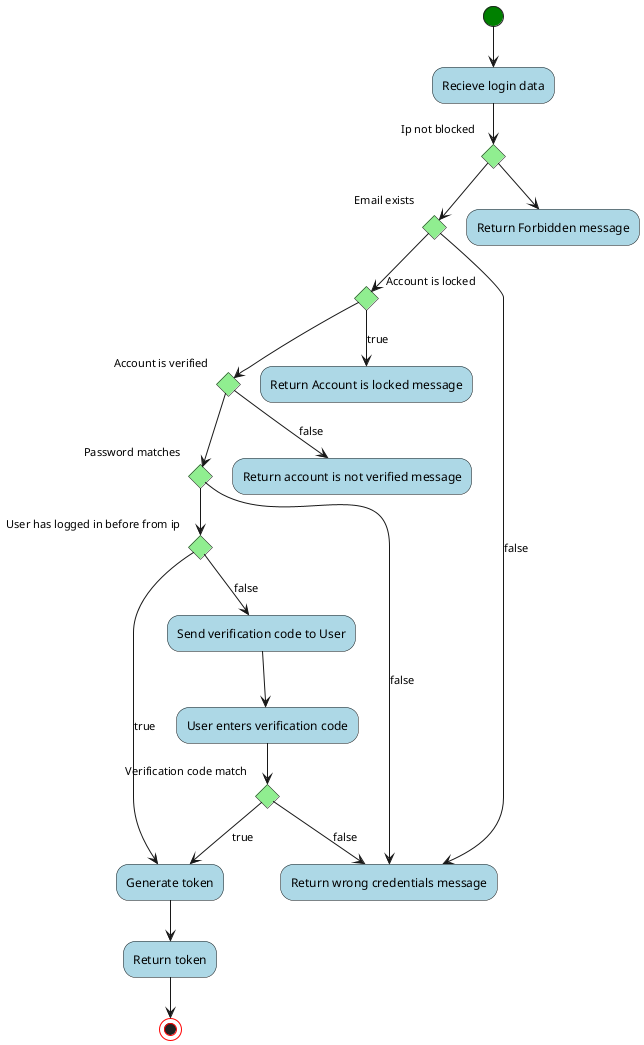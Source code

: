 @startuml Login Flowchart

skinparam activity {
    BackgroundColor lightblue
    
    StartColor green
    EndColor red
    
    diamondBackgroundColor lightgreen
}

(*) --> "Recieve login data"

if "Ip not blocked" then
    if "Email exists" then
        if "Account is locked" then
            if "Account is verified" then
                if "Password matches" then
                    if "User has logged in before from ip" then
                        -->[true] "Generate token"
                        --> "Return token"
                        --> (*)
                    else
                        -->[false] Send verification code to User
                        --> User enters verification code
                        if "Verification code match" then
                        -->[true] "Generate token"
                        else
                        -->[false] "Return wrong credentials message"
                        end if
                    end if 
                else
                    -->[false] "Return wrong credentials message"
                end if
            else
                -->[false] "Return account is not verified message"
            end if
        else
            -->[true] "Return Account is locked message"
        end if
    else
      -->[false] "Return wrong credentials message"

    end if 
else 
 --> "Return Forbidden message"
end if
@enduml

